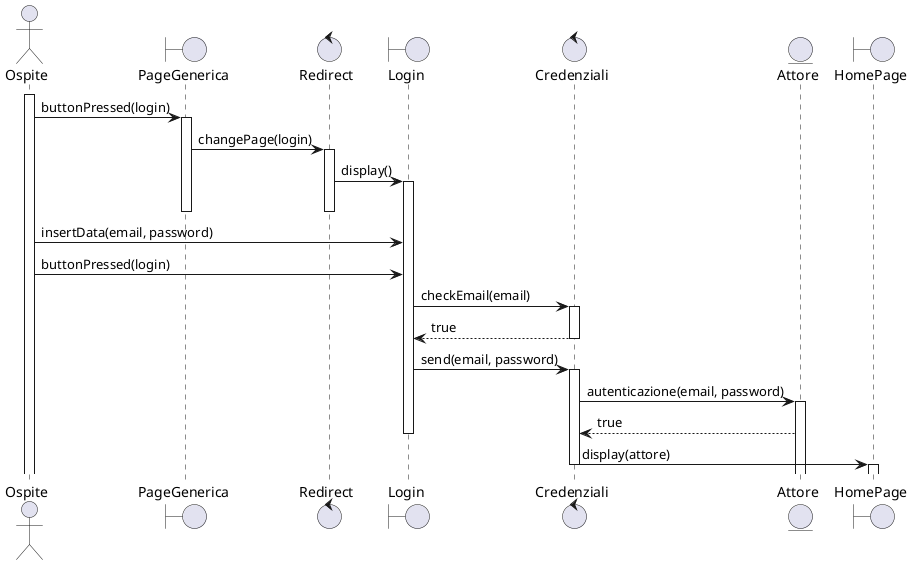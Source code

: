 @startuml 
    Actor Ospite
    Boundary PageGenerica
    Control Redirect
    Boundary Login
    Control Credenziali
    Entity Attore
    boundary HomePage

    Activate Ospite
    Ospite -> PageGenerica : buttonPressed(login)
    activate PageGenerica
    PageGenerica -> Redirect : changePage(login)
    activate Redirect
    Redirect -> Login : display()
    Activate Login
    Deactivate PageGenerica
    Deactivate Redirect
    Ospite -> Login : insertData(email, password)

    Ospite -> Login : buttonPressed(login)
    Login -> Credenziali : checkEmail(email)
    activate Credenziali
    Credenziali --> Login : true
    deactivate Credenziali
    
    Login -> Credenziali : send(email, password)
    activate Credenziali
    Credenziali -> Attore : autenticazione(email, password)
    Activate Attore
    Credenziali <-- Attore : true

    Deactivate Login
    
    Credenziali -> HomePage : display(attore)
    deactivate Credenziali
    Activate HomePage


@enduml 